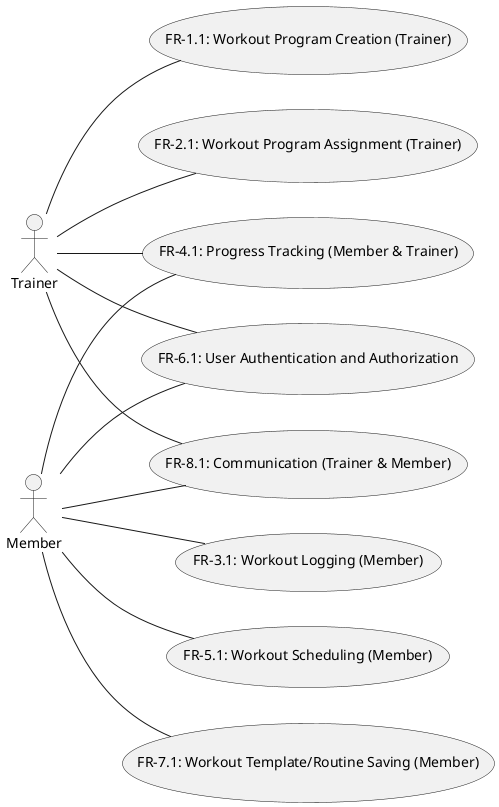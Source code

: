 @startuml use-case-diagram
left to right direction

actor Member
actor Trainer

usecase "FR-1.1: Workout Program Creation (Trainer)" as WorkoutProgramCreation
usecase "FR-2.1: Workout Program Assignment (Trainer)" as WorkoutProgramAssignment
usecase "FR-3.1: Workout Logging (Member)" as WorkoutLogging
usecase "FR-4.1: Progress Tracking (Member & Trainer)" as ProgressTracking
usecase "FR-5.1: Workout Scheduling (Member)" as WorkoutScheduling
usecase "FR-6.1: User Authentication and Authorization" as UserAuthentication
usecase "FR-7.1: Workout Template/Routine Saving (Member)" as WorkoutTemplateSaving
usecase "FR-8.1: Communication (Trainer & Member)" as Communication

Trainer -- WorkoutProgramCreation
Trainer -- WorkoutProgramAssignment
Trainer -- ProgressTracking
Trainer -- Communication
Trainer -- UserAuthentication

Member -- WorkoutLogging
Member -- ProgressTracking
Member -- WorkoutScheduling
Member -- UserAuthentication
Member -- WorkoutTemplateSaving
Member -- Communication
@enduml